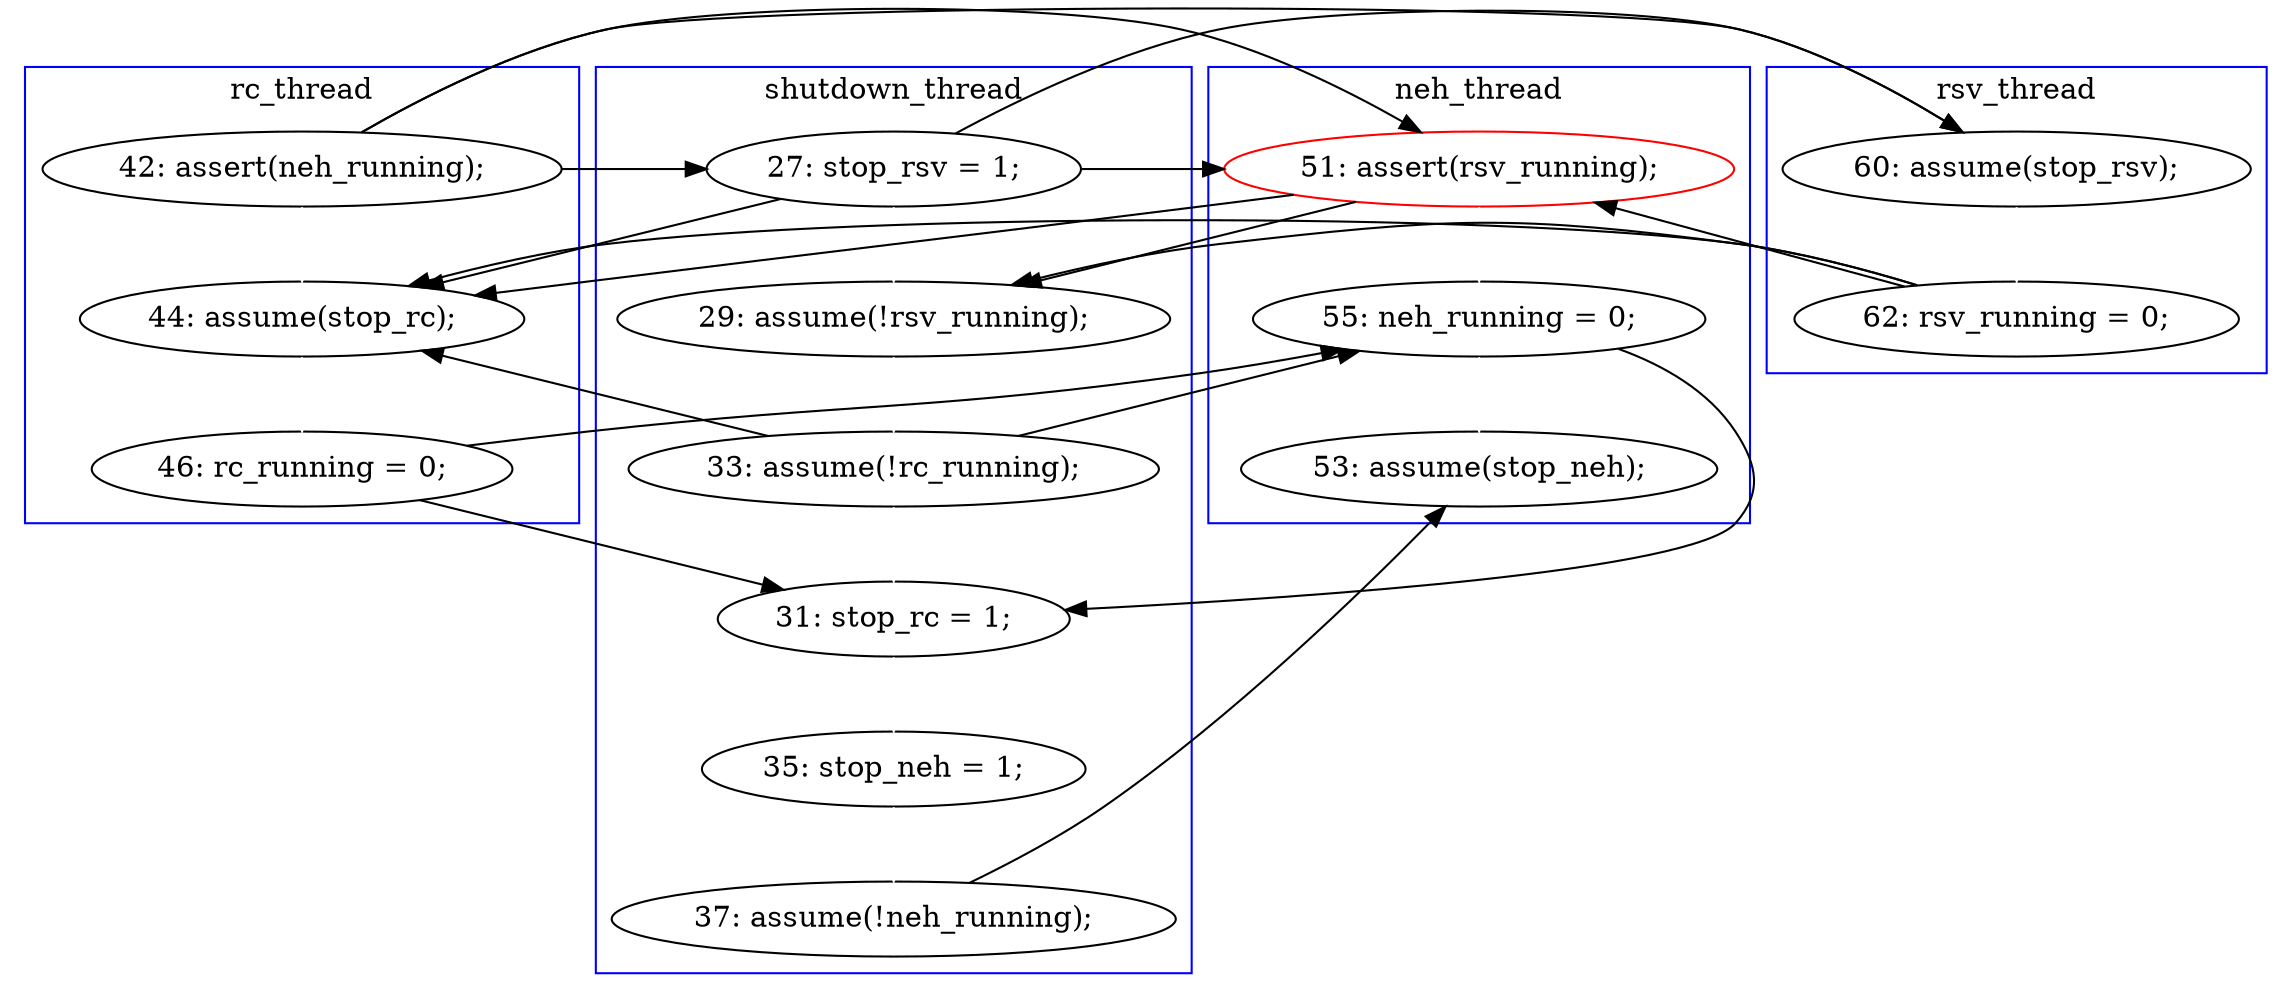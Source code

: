 digraph Counterexample {
	12 -> 15 [color = black, style = solid, constraint = false]
	15 -> 17 [color = black, style = solid, constraint = false]
	15 -> 20 [color = black, style = solid, constraint = false]
	24 -> 30 [color = white, style = solid]
	20 -> 21 [color = black, style = solid, constraint = false]
	26 -> 29 [color = black, style = solid, constraint = false]
	17 -> 19 [color = white, style = solid]
	12 -> 17 [color = black, style = solid, constraint = false]
	29 -> 34 [color = white, style = solid]
	15 -> 21 [color = white, style = solid]
	24 -> 29 [color = black, style = solid, constraint = false]
	15 -> 25 [color = black, style = solid, constraint = false]
	20 -> 29 [color = white, style = solid]
	21 -> 24 [color = white, style = solid]
	31 -> 32 [color = white, style = solid]
	25 -> 26 [color = white, style = solid]
	12 -> 25 [color = white, style = solid]
	20 -> 25 [color = black, style = solid, constraint = false]
	29 -> 30 [color = black, style = solid, constraint = false]
	24 -> 25 [color = black, style = solid, constraint = false]
	19 -> 25 [color = black, style = solid, constraint = false]
	26 -> 30 [color = black, style = solid, constraint = false]
	19 -> 20 [color = black, style = solid, constraint = false]
	30 -> 31 [color = white, style = solid]
	32 -> 34 [color = black, style = solid, constraint = false]
	19 -> 21 [color = black, style = solid, constraint = false]
	12 -> 20 [color = black, style = solid, constraint = false]
	subgraph cluster2 {
		label = rc_thread
		color = blue
		26  [label = "46: rc_running = 0;"]
		25  [label = "44: assume(stop_rc);"]
		12  [label = "42: assert(neh_running);"]
	}
	subgraph cluster3 {
		label = neh_thread
		color = blue
		34  [label = "53: assume(stop_neh);"]
		20  [label = "51: assert(rsv_running);", color = red]
		29  [label = "55: neh_running = 0;"]
	}
	subgraph cluster1 {
		label = shutdown_thread
		color = blue
		31  [label = "35: stop_neh = 1;"]
		21  [label = "29: assume(!rsv_running);"]
		24  [label = "33: assume(!rc_running);"]
		15  [label = "27: stop_rsv = 1;"]
		32  [label = "37: assume(!neh_running);"]
		30  [label = "31: stop_rc = 1;"]
	}
	subgraph cluster4 {
		label = rsv_thread
		color = blue
		17  [label = "60: assume(stop_rsv);"]
		19  [label = "62: rsv_running = 0;"]
	}
}